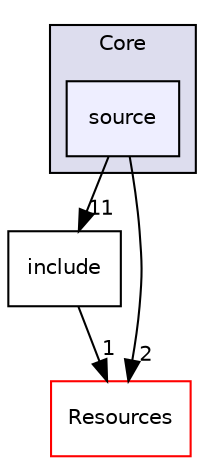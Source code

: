 digraph "source" {
  compound=true
  node [ fontsize="10", fontname="Helvetica"];
  edge [ labelfontsize="10", labelfontname="Helvetica"];
  subgraph clusterdir_c6310732a22f63c0c2fc5595561e68f1 {
    graph [ bgcolor="#ddddee", pencolor="black", label="Core" fontname="Helvetica", fontsize="10", URL="dir_c6310732a22f63c0c2fc5595561e68f1.html"]
  dir_2d5aa620d97a8d02ecf56cad03df89c5 [shape=box, label="source", style="filled", fillcolor="#eeeeff", pencolor="black", URL="dir_2d5aa620d97a8d02ecf56cad03df89c5.html"];
  }
  dir_4cd4c13d01dc4f9c94211f072e8c6dd9 [shape=box label="include" URL="dir_4cd4c13d01dc4f9c94211f072e8c6dd9.html"];
  dir_bde32bf976401edbce144c1ca78437b0 [shape=box label="Resources" fillcolor="white" style="filled" color="red" URL="dir_bde32bf976401edbce144c1ca78437b0.html"];
  dir_4cd4c13d01dc4f9c94211f072e8c6dd9->dir_bde32bf976401edbce144c1ca78437b0 [headlabel="1", labeldistance=1.5 headhref="dir_000024_000019.html"];
  dir_2d5aa620d97a8d02ecf56cad03df89c5->dir_4cd4c13d01dc4f9c94211f072e8c6dd9 [headlabel="11", labeldistance=1.5 headhref="dir_000023_000024.html"];
  dir_2d5aa620d97a8d02ecf56cad03df89c5->dir_bde32bf976401edbce144c1ca78437b0 [headlabel="2", labeldistance=1.5 headhref="dir_000023_000019.html"];
}

